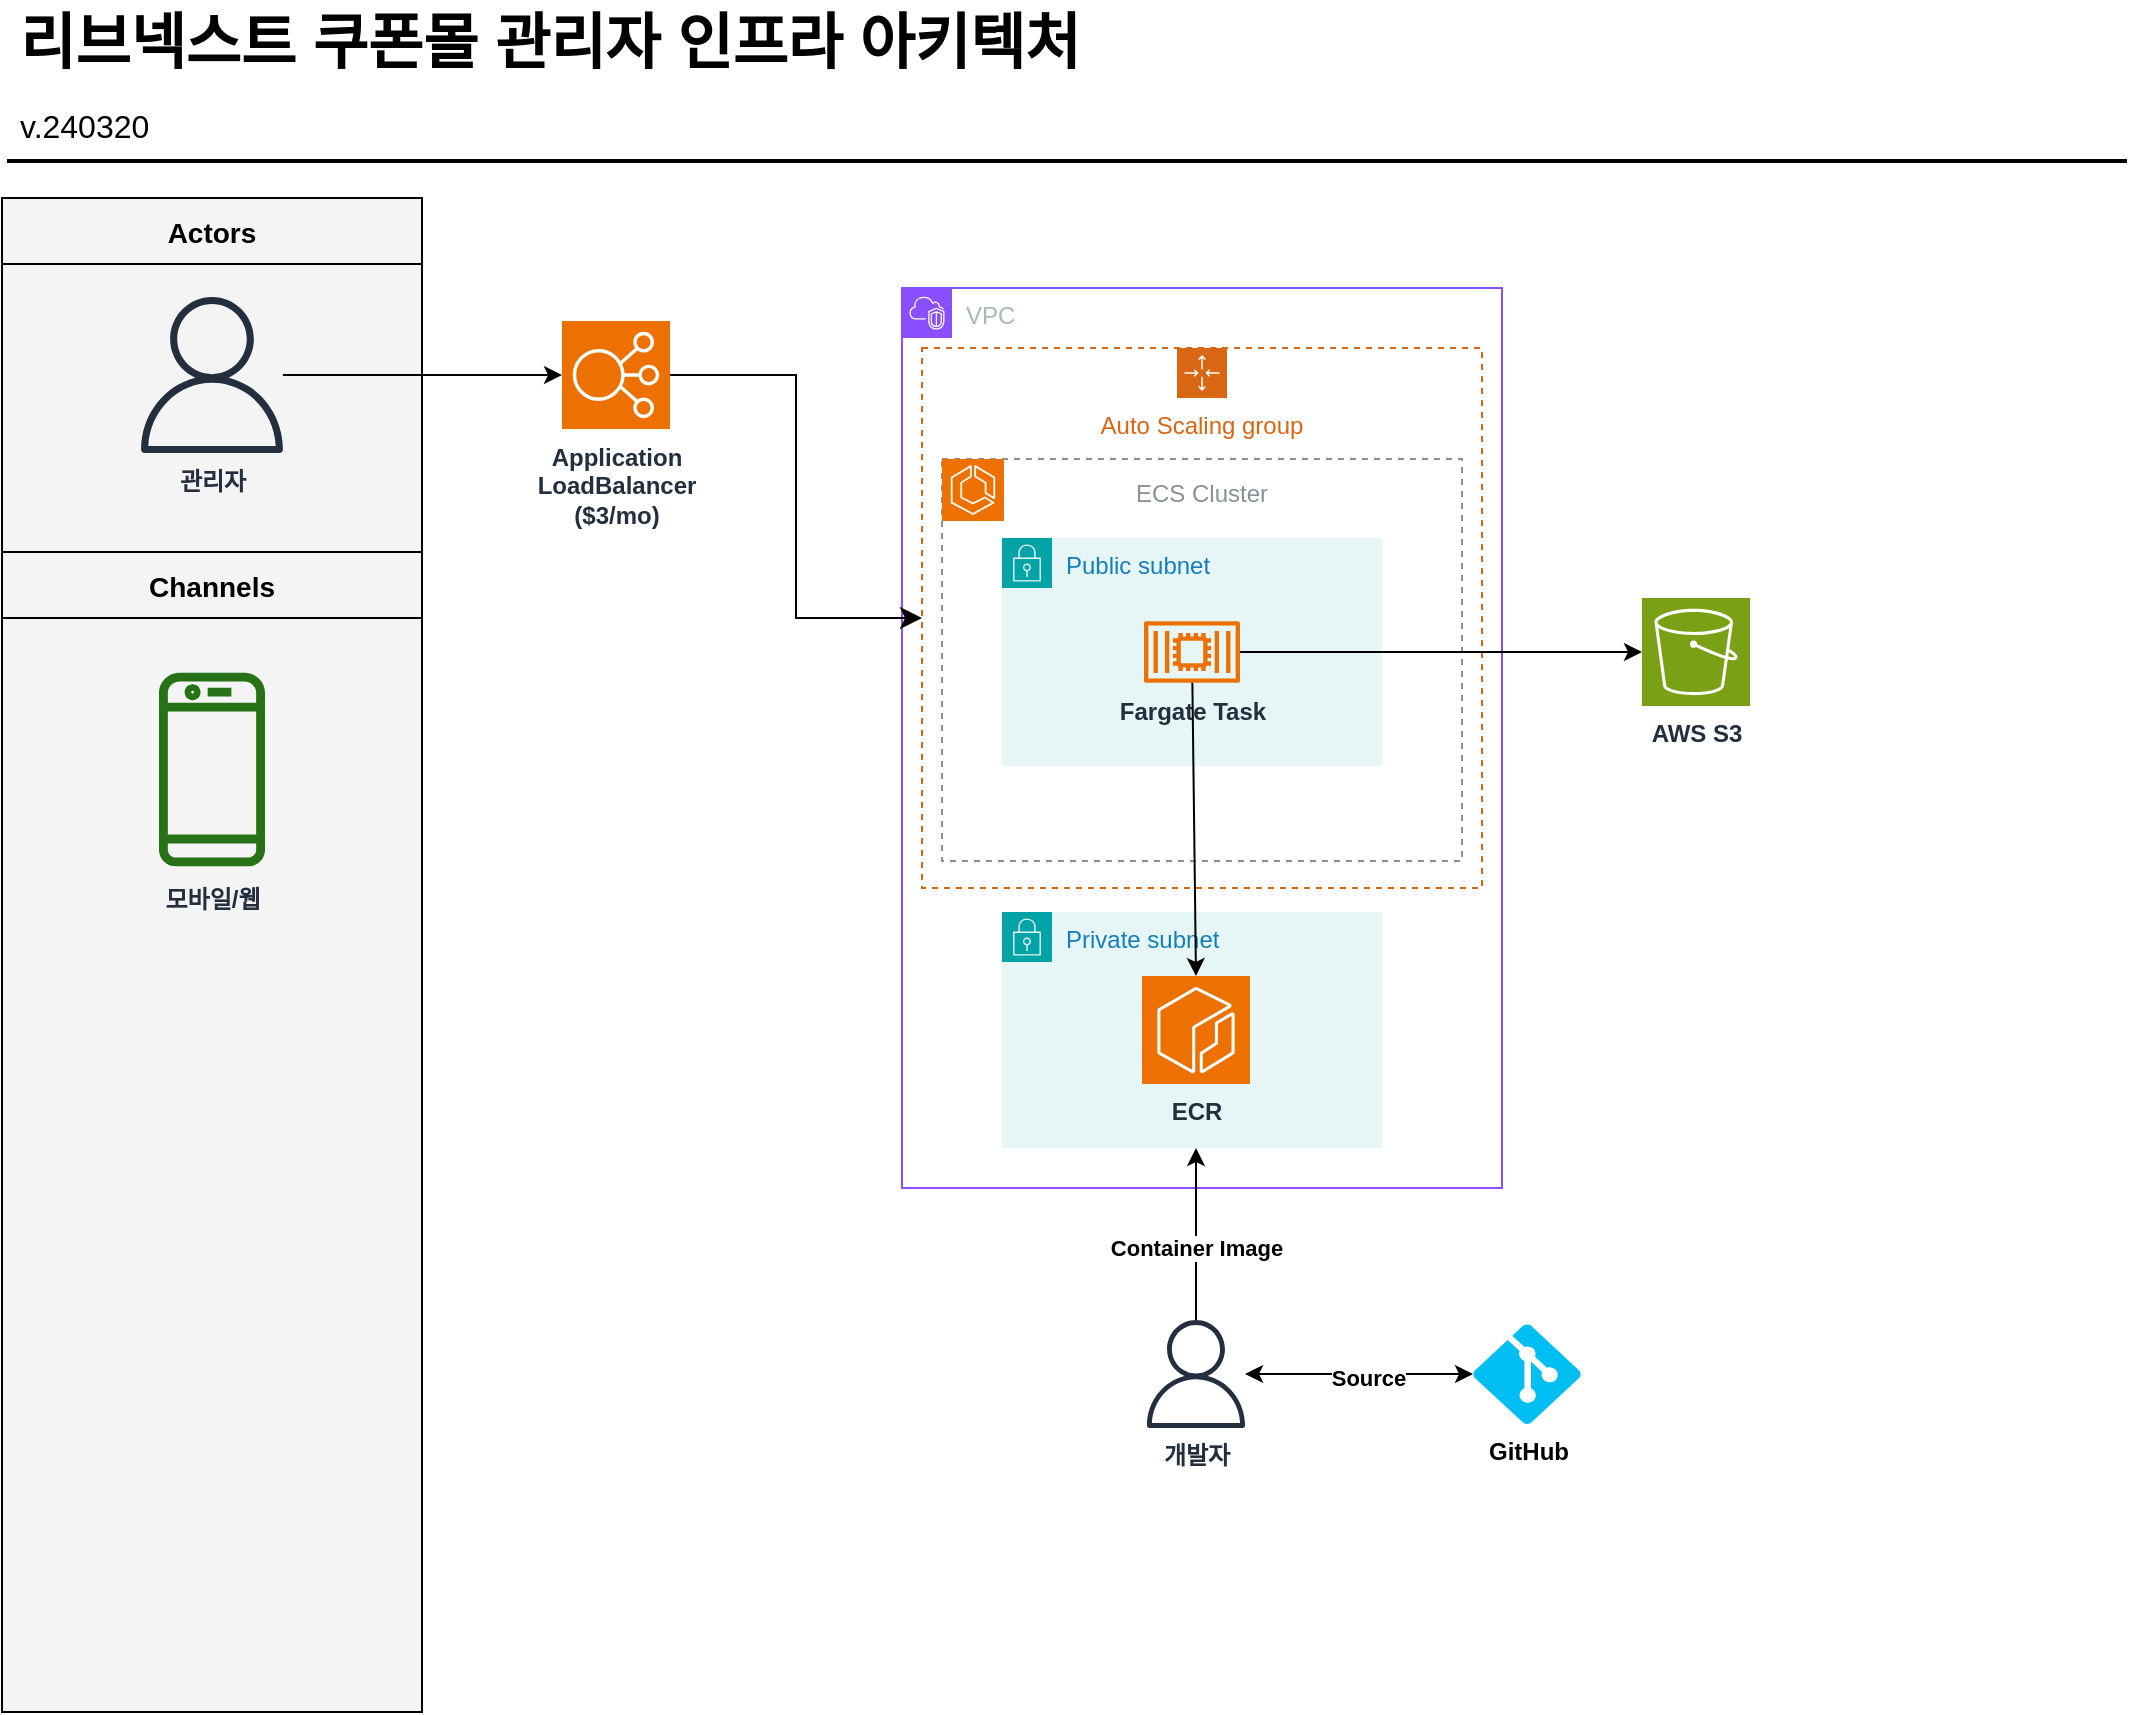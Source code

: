 <mxfile version="24.0.5" type="github">
  <diagram id="Ht1M8jgEwFfnCIfOTk4-" name="Page-1">
    <mxGraphModel dx="1509" dy="777" grid="1" gridSize="10" guides="1" tooltips="1" connect="1" arrows="1" fold="1" page="1" pageScale="1" pageWidth="1390" pageHeight="980" math="0" shadow="0">
      <root>
        <mxCell id="0" />
        <mxCell id="1" parent="0" />
        <mxCell id="ZUgcR_gnyiI6UbWc7NOj-6" value="VPC" style="points=[[0,0],[0.25,0],[0.5,0],[0.75,0],[1,0],[1,0.25],[1,0.5],[1,0.75],[1,1],[0.75,1],[0.5,1],[0.25,1],[0,1],[0,0.75],[0,0.5],[0,0.25]];outlineConnect=0;gradientColor=none;html=1;whiteSpace=wrap;fontSize=12;fontStyle=0;container=0;pointerEvents=0;collapsible=0;recursiveResize=0;shape=mxgraph.aws4.group;grIcon=mxgraph.aws4.group_vpc2;strokeColor=#8C4FFF;fillColor=none;verticalAlign=top;align=left;spacingLeft=30;fontColor=#AAB7B8;dashed=0;" vertex="1" parent="1">
          <mxGeometry x="480" y="170" width="300" height="450" as="geometry" />
        </mxCell>
        <mxCell id="-QjtrjUzRDEMRZ5MF8oH-47" value="리브넥스트 쿠폰몰 관리자 인프라 아키텍처" style="text;html=1;resizable=0;points=[];autosize=1;align=left;verticalAlign=top;spacingTop=-4;fontSize=30;fontStyle=1;labelBackgroundColor=none;" parent="1" vertex="1">
          <mxGeometry x="36.5" y="26.5" width="600" height="40" as="geometry" />
        </mxCell>
        <mxCell id="-QjtrjUzRDEMRZ5MF8oH-48" value="v.240320" style="text;html=1;resizable=0;points=[];autosize=1;align=left;verticalAlign=top;spacingTop=-4;fontSize=16;labelBackgroundColor=none;" parent="1" vertex="1">
          <mxGeometry x="36.5" y="76.5" width="90" height="30" as="geometry" />
        </mxCell>
        <mxCell id="SCVMTBWpLvtzJIhz15lM-1" value="" style="line;strokeWidth=2;html=1;fontSize=14;labelBackgroundColor=none;" parent="1" vertex="1">
          <mxGeometry x="32.5" y="101.5" width="1060" height="10" as="geometry" />
        </mxCell>
        <mxCell id="jZVaUwOg5UY3L9NAnvdq-59" value="Actors" style="swimlane;fontSize=14;align=center;swimlaneFillColor=#f4f4f4;fillColor=#f4f4f4;startSize=33;container=1;pointerEvents=0;collapsible=0;recursiveResize=0;" parent="1" vertex="1">
          <mxGeometry x="30" y="125" width="210" height="177" as="geometry" />
        </mxCell>
        <mxCell id="jZVaUwOg5UY3L9NAnvdq-60" value="&lt;b&gt;관리자&lt;/b&gt;" style="outlineConnect=0;fontColor=#232F3E;gradientColor=none;fillColor=#232F3E;strokeColor=none;dashed=0;verticalLabelPosition=bottom;verticalAlign=top;align=center;html=1;fontSize=12;fontStyle=0;aspect=fixed;pointerEvents=1;shape=mxgraph.aws4.user;labelBackgroundColor=none;" parent="jZVaUwOg5UY3L9NAnvdq-59" vertex="1">
          <mxGeometry x="66" y="49.5" width="78" height="78" as="geometry" />
        </mxCell>
        <mxCell id="jZVaUwOg5UY3L9NAnvdq-62" value="Channels" style="swimlane;fontSize=14;align=center;swimlaneFillColor=#f4f4f4;fillColor=#f4f4f4;startSize=33;container=1;pointerEvents=0;collapsible=0;recursiveResize=0;" parent="1" vertex="1">
          <mxGeometry x="30" y="302" width="210" height="580" as="geometry" />
        </mxCell>
        <mxCell id="jZVaUwOg5UY3L9NAnvdq-65" value="&lt;b&gt;모바일/웹&lt;/b&gt;" style="outlineConnect=0;fontColor=#232F3E;gradientColor=none;strokeColor=none;fillColor=#277116;dashed=0;verticalLabelPosition=bottom;verticalAlign=top;align=center;html=1;fontSize=12;fontStyle=0;shape=mxgraph.aws4.mobile_client;labelBackgroundColor=none;" parent="jZVaUwOg5UY3L9NAnvdq-62" vertex="1">
          <mxGeometry x="78.5" y="57.5" width="53" height="102.5" as="geometry" />
        </mxCell>
        <mxCell id="ZUgcR_gnyiI6UbWc7NOj-3" value="&lt;b&gt;Application&lt;br&gt;LoadBalancer&lt;/b&gt;&lt;div&gt;&lt;b&gt;($3/mo)&lt;/b&gt;&lt;/div&gt;" style="sketch=0;points=[[0,0,0],[0.25,0,0],[0.5,0,0],[0.75,0,0],[1,0,0],[0,1,0],[0.25,1,0],[0.5,1,0],[0.75,1,0],[1,1,0],[0,0.25,0],[0,0.5,0],[0,0.75,0],[1,0.25,0],[1,0.5,0],[1,0.75,0]];outlineConnect=0;fontColor=#232F3E;fillColor=#ED7100;strokeColor=#ffffff;dashed=0;verticalLabelPosition=bottom;verticalAlign=top;align=center;html=1;fontSize=12;fontStyle=0;aspect=fixed;shape=mxgraph.aws4.resourceIcon;resIcon=mxgraph.aws4.elastic_load_balancing;" vertex="1" parent="1">
          <mxGeometry x="310" y="186.5" width="54" height="54" as="geometry" />
        </mxCell>
        <mxCell id="ZUgcR_gnyiI6UbWc7NOj-23" value="" style="edgeStyle=elbowEdgeStyle;elbow=horizontal;endArrow=classic;html=1;curved=0;rounded=0;endSize=8;startSize=8;exitX=1;exitY=0.5;exitDx=0;exitDy=0;exitPerimeter=0;" edge="1" parent="1" source="ZUgcR_gnyiI6UbWc7NOj-3" target="ZUgcR_gnyiI6UbWc7NOj-10">
          <mxGeometry width="50" height="50" relative="1" as="geometry">
            <mxPoint x="360" y="410" as="sourcePoint" />
            <mxPoint x="410" y="360" as="targetPoint" />
          </mxGeometry>
        </mxCell>
        <mxCell id="ZUgcR_gnyiI6UbWc7NOj-26" value="" style="endArrow=classic;html=1;rounded=0;entryX=0;entryY=0.5;entryDx=0;entryDy=0;entryPerimeter=0;" edge="1" parent="1" source="jZVaUwOg5UY3L9NAnvdq-60" target="ZUgcR_gnyiI6UbWc7NOj-3">
          <mxGeometry width="50" height="50" relative="1" as="geometry">
            <mxPoint x="590" y="370" as="sourcePoint" />
            <mxPoint x="640" y="320" as="targetPoint" />
          </mxGeometry>
        </mxCell>
        <mxCell id="ZUgcR_gnyiI6UbWc7NOj-28" value="&lt;b&gt;AWS S3&lt;/b&gt;" style="sketch=0;points=[[0,0,0],[0.25,0,0],[0.5,0,0],[0.75,0,0],[1,0,0],[0,1,0],[0.25,1,0],[0.5,1,0],[0.75,1,0],[1,1,0],[0,0.25,0],[0,0.5,0],[0,0.75,0],[1,0.25,0],[1,0.5,0],[1,0.75,0]];outlineConnect=0;fontColor=#232F3E;fillColor=#7AA116;strokeColor=#ffffff;dashed=0;verticalLabelPosition=bottom;verticalAlign=top;align=center;html=1;fontSize=12;fontStyle=0;aspect=fixed;shape=mxgraph.aws4.resourceIcon;resIcon=mxgraph.aws4.s3;" vertex="1" parent="1">
          <mxGeometry x="850" y="325" width="54" height="54" as="geometry" />
        </mxCell>
        <mxCell id="ZUgcR_gnyiI6UbWc7NOj-32" value="" style="group" vertex="1" connectable="0" parent="1">
          <mxGeometry x="490" y="200" width="280" height="270" as="geometry" />
        </mxCell>
        <mxCell id="ZUgcR_gnyiI6UbWc7NOj-10" value="Auto Scaling group" style="points=[[0,0],[0.25,0],[0.5,0],[0.75,0],[1,0],[1,0.25],[1,0.5],[1,0.75],[1,1],[0.75,1],[0.5,1],[0.25,1],[0,1],[0,0.75],[0,0.5],[0,0.25]];outlineConnect=0;gradientColor=none;html=1;whiteSpace=wrap;fontSize=12;fontStyle=0;container=0;pointerEvents=0;collapsible=0;recursiveResize=0;shape=mxgraph.aws4.groupCenter;grIcon=mxgraph.aws4.group_auto_scaling_group;grStroke=1;strokeColor=#D86613;fillColor=none;verticalAlign=top;align=center;fontColor=#D86613;dashed=1;spacingTop=25;" vertex="1" parent="ZUgcR_gnyiI6UbWc7NOj-32">
          <mxGeometry width="280" height="270" as="geometry" />
        </mxCell>
        <mxCell id="ZUgcR_gnyiI6UbWc7NOj-16" value="" style="group" vertex="1" connectable="0" parent="ZUgcR_gnyiI6UbWc7NOj-32">
          <mxGeometry x="10" y="55.5" width="260" height="201" as="geometry" />
        </mxCell>
        <mxCell id="ZUgcR_gnyiI6UbWc7NOj-15" value="" style="group" vertex="1" connectable="0" parent="ZUgcR_gnyiI6UbWc7NOj-16">
          <mxGeometry width="260" height="201" as="geometry" />
        </mxCell>
        <mxCell id="ZUgcR_gnyiI6UbWc7NOj-12" value="ECS Cluster" style="outlineConnect=0;gradientColor=none;html=1;whiteSpace=wrap;fontSize=12;fontStyle=0;strokeColor=#879196;fillColor=none;verticalAlign=top;align=center;fontColor=#879196;dashed=1;spacingTop=3;" vertex="1" parent="ZUgcR_gnyiI6UbWc7NOj-15">
          <mxGeometry width="260" height="201" as="geometry" />
        </mxCell>
        <mxCell id="ZUgcR_gnyiI6UbWc7NOj-14" value="" style="sketch=0;points=[[0,0,0],[0.25,0,0],[0.5,0,0],[0.75,0,0],[1,0,0],[0,1,0],[0.25,1,0],[0.5,1,0],[0.75,1,0],[1,1,0],[0,0.25,0],[0,0.5,0],[0,0.75,0],[1,0.25,0],[1,0.5,0],[1,0.75,0]];outlineConnect=0;fontColor=#232F3E;fillColor=#ED7100;strokeColor=#ffffff;dashed=0;verticalLabelPosition=bottom;verticalAlign=top;align=center;html=1;fontSize=12;fontStyle=0;aspect=fixed;shape=mxgraph.aws4.resourceIcon;resIcon=mxgraph.aws4.ecs;" vertex="1" parent="ZUgcR_gnyiI6UbWc7NOj-15">
          <mxGeometry width="31" height="31" as="geometry" />
        </mxCell>
        <mxCell id="ZUgcR_gnyiI6UbWc7NOj-13" value="" style="group" vertex="1" connectable="0" parent="ZUgcR_gnyiI6UbWc7NOj-16">
          <mxGeometry x="30" y="39.5" width="190" height="114" as="geometry" />
        </mxCell>
        <mxCell id="ZUgcR_gnyiI6UbWc7NOj-9" value="Public subnet" style="points=[[0,0],[0.25,0],[0.5,0],[0.75,0],[1,0],[1,0.25],[1,0.5],[1,0.75],[1,1],[0.75,1],[0.5,1],[0.25,1],[0,1],[0,0.75],[0,0.5],[0,0.25]];outlineConnect=0;gradientColor=none;html=1;whiteSpace=wrap;fontSize=12;fontStyle=0;container=0;pointerEvents=0;collapsible=0;recursiveResize=0;shape=mxgraph.aws4.group;grIcon=mxgraph.aws4.group_security_group;grStroke=0;strokeColor=#00A4A6;fillColor=#E6F6F7;verticalAlign=top;align=left;spacingLeft=30;fontColor=#147EBA;dashed=0;" vertex="1" parent="ZUgcR_gnyiI6UbWc7NOj-13">
          <mxGeometry width="190" height="114" as="geometry" />
        </mxCell>
        <mxCell id="ZUgcR_gnyiI6UbWc7NOj-7" value="&lt;b&gt;Fargate Task&lt;/b&gt;" style="sketch=0;outlineConnect=0;fontColor=#232F3E;gradientColor=none;fillColor=#ED7100;strokeColor=none;dashed=0;verticalLabelPosition=bottom;verticalAlign=top;align=center;html=1;fontSize=12;fontStyle=0;aspect=fixed;pointerEvents=1;shape=mxgraph.aws4.container_2;" vertex="1" parent="ZUgcR_gnyiI6UbWc7NOj-13">
          <mxGeometry x="71" y="41.5" width="48" height="31" as="geometry" />
        </mxCell>
        <mxCell id="ZUgcR_gnyiI6UbWc7NOj-33" value="" style="endArrow=classic;html=1;rounded=0;entryX=0;entryY=0.5;entryDx=0;entryDy=0;entryPerimeter=0;" edge="1" parent="1" source="ZUgcR_gnyiI6UbWc7NOj-7" target="ZUgcR_gnyiI6UbWc7NOj-28">
          <mxGeometry width="50" height="50" relative="1" as="geometry">
            <mxPoint x="820" y="430" as="sourcePoint" />
            <mxPoint x="870" y="380" as="targetPoint" />
          </mxGeometry>
        </mxCell>
        <mxCell id="ZUgcR_gnyiI6UbWc7NOj-36" value="&lt;b&gt;개발자&lt;/b&gt;" style="outlineConnect=0;fontColor=#232F3E;gradientColor=none;fillColor=#232F3E;strokeColor=none;dashed=0;verticalLabelPosition=bottom;verticalAlign=top;align=center;html=1;fontSize=12;fontStyle=0;aspect=fixed;pointerEvents=1;shape=mxgraph.aws4.user;labelBackgroundColor=none;" vertex="1" parent="1">
          <mxGeometry x="600" y="686" width="54" height="54" as="geometry" />
        </mxCell>
        <mxCell id="ZUgcR_gnyiI6UbWc7NOj-55" value="Private subnet" style="points=[[0,0],[0.25,0],[0.5,0],[0.75,0],[1,0],[1,0.25],[1,0.5],[1,0.75],[1,1],[0.75,1],[0.5,1],[0.25,1],[0,1],[0,0.75],[0,0.5],[0,0.25]];outlineConnect=0;gradientColor=none;html=1;whiteSpace=wrap;fontSize=12;fontStyle=0;container=1;pointerEvents=0;collapsible=0;recursiveResize=0;shape=mxgraph.aws4.group;grIcon=mxgraph.aws4.group_security_group;grStroke=0;strokeColor=#00A4A6;fillColor=#E6F6F7;verticalAlign=top;align=left;spacingLeft=30;fontColor=#147EBA;dashed=0;" vertex="1" parent="1">
          <mxGeometry x="530" y="482" width="190" height="118" as="geometry" />
        </mxCell>
        <mxCell id="ZUgcR_gnyiI6UbWc7NOj-38" value="ECR" style="sketch=0;points=[[0,0,0],[0.25,0,0],[0.5,0,0],[0.75,0,0],[1,0,0],[0,1,0],[0.25,1,0],[0.5,1,0],[0.75,1,0],[1,1,0],[0,0.25,0],[0,0.5,0],[0,0.75,0],[1,0.25,0],[1,0.5,0],[1,0.75,0]];outlineConnect=0;fontColor=#232F3E;fillColor=#ED7100;strokeColor=#ffffff;dashed=0;verticalLabelPosition=bottom;verticalAlign=top;align=center;html=1;fontSize=12;fontStyle=1;aspect=fixed;shape=mxgraph.aws4.resourceIcon;resIcon=mxgraph.aws4.ecr;" vertex="1" parent="ZUgcR_gnyiI6UbWc7NOj-55">
          <mxGeometry x="70" y="32" width="54" height="54" as="geometry" />
        </mxCell>
        <mxCell id="ZUgcR_gnyiI6UbWc7NOj-39" value="" style="endArrow=classic;html=1;rounded=0;" edge="1" parent="1" source="ZUgcR_gnyiI6UbWc7NOj-36">
          <mxGeometry width="50" height="50" relative="1" as="geometry">
            <mxPoint x="478" y="606" as="sourcePoint" />
            <mxPoint x="627" y="600" as="targetPoint" />
          </mxGeometry>
        </mxCell>
        <mxCell id="ZUgcR_gnyiI6UbWc7NOj-48" value="&lt;b&gt;Container Image&lt;/b&gt;" style="edgeLabel;html=1;align=center;verticalAlign=middle;resizable=0;points=[];" vertex="1" connectable="0" parent="ZUgcR_gnyiI6UbWc7NOj-39">
          <mxGeometry x="-0.165" relative="1" as="geometry">
            <mxPoint as="offset" />
          </mxGeometry>
        </mxCell>
        <mxCell id="ZUgcR_gnyiI6UbWc7NOj-43" value="&lt;b&gt;GitHub&lt;/b&gt;" style="verticalLabelPosition=bottom;html=1;verticalAlign=top;align=center;strokeColor=none;fillColor=#00BEF2;shape=mxgraph.azure.git_repository;" vertex="1" parent="1">
          <mxGeometry x="765.5" y="688" width="54" height="50" as="geometry" />
        </mxCell>
        <mxCell id="ZUgcR_gnyiI6UbWc7NOj-53" value="" style="endArrow=classic;html=1;rounded=0;entryX=0.5;entryY=0;entryDx=0;entryDy=0;entryPerimeter=0;" edge="1" parent="1" source="ZUgcR_gnyiI6UbWc7NOj-7" target="ZUgcR_gnyiI6UbWc7NOj-38">
          <mxGeometry width="50" height="50" relative="1" as="geometry">
            <mxPoint x="590" y="520" as="sourcePoint" />
            <mxPoint x="670" y="540" as="targetPoint" />
          </mxGeometry>
        </mxCell>
        <mxCell id="ZUgcR_gnyiI6UbWc7NOj-44" value="" style="endArrow=classic;startArrow=classic;html=1;rounded=0;" edge="1" parent="1" source="ZUgcR_gnyiI6UbWc7NOj-36" target="ZUgcR_gnyiI6UbWc7NOj-43">
          <mxGeometry width="50" height="50" relative="1" as="geometry">
            <mxPoint x="635.5" y="696" as="sourcePoint" />
            <mxPoint x="685.5" y="646" as="targetPoint" />
          </mxGeometry>
        </mxCell>
        <mxCell id="ZUgcR_gnyiI6UbWc7NOj-46" value="Source" style="edgeLabel;html=1;align=center;verticalAlign=middle;resizable=0;points=[];fontStyle=1" vertex="1" connectable="0" parent="ZUgcR_gnyiI6UbWc7NOj-44">
          <mxGeometry x="0.068" y="-2" relative="1" as="geometry">
            <mxPoint as="offset" />
          </mxGeometry>
        </mxCell>
      </root>
    </mxGraphModel>
  </diagram>
</mxfile>
